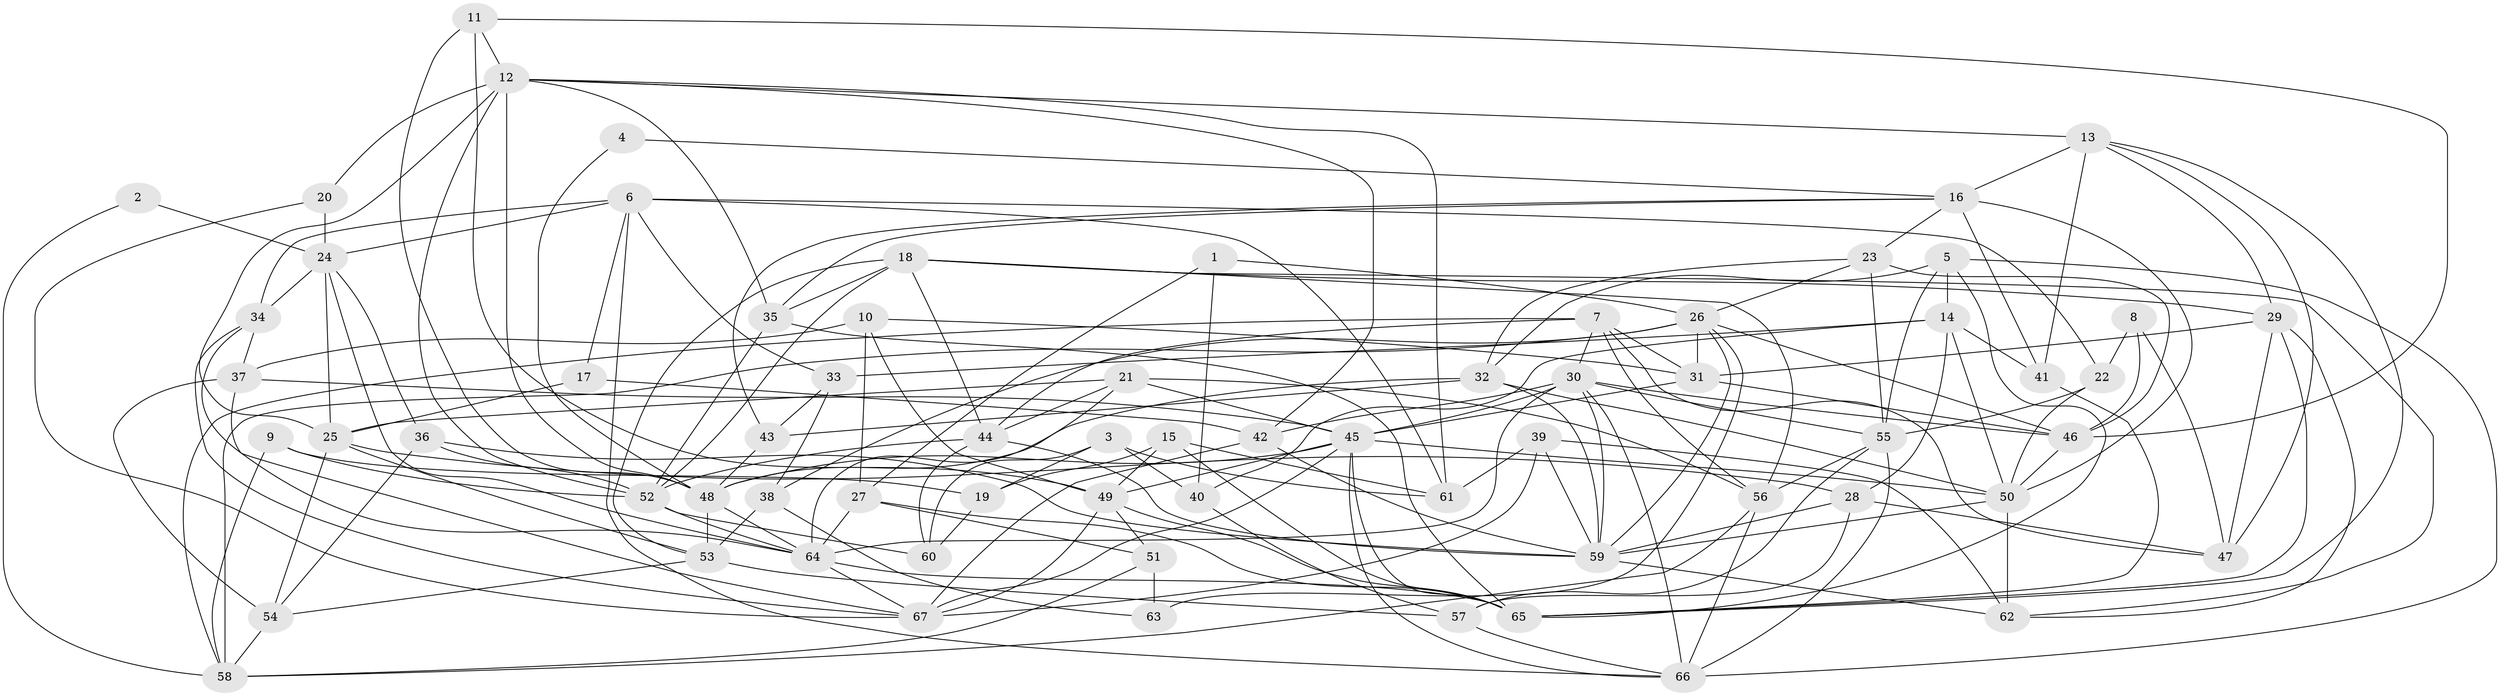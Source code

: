 // original degree distribution, {3: 0.23134328358208955, 2: 0.1417910447761194, 5: 0.21641791044776118, 6: 0.08208955223880597, 4: 0.291044776119403, 7: 0.022388059701492536, 9: 0.007462686567164179, 8: 0.007462686567164179}
// Generated by graph-tools (version 1.1) at 2025/37/03/04/25 23:37:15]
// undirected, 67 vertices, 186 edges
graph export_dot {
  node [color=gray90,style=filled];
  1;
  2;
  3;
  4;
  5;
  6;
  7;
  8;
  9;
  10;
  11;
  12;
  13;
  14;
  15;
  16;
  17;
  18;
  19;
  20;
  21;
  22;
  23;
  24;
  25;
  26;
  27;
  28;
  29;
  30;
  31;
  32;
  33;
  34;
  35;
  36;
  37;
  38;
  39;
  40;
  41;
  42;
  43;
  44;
  45;
  46;
  47;
  48;
  49;
  50;
  51;
  52;
  53;
  54;
  55;
  56;
  57;
  58;
  59;
  60;
  61;
  62;
  63;
  64;
  65;
  66;
  67;
  1 -- 26 [weight=1.0];
  1 -- 27 [weight=1.0];
  1 -- 40 [weight=1.0];
  2 -- 24 [weight=1.0];
  2 -- 58 [weight=1.0];
  3 -- 19 [weight=1.0];
  3 -- 40 [weight=1.0];
  3 -- 60 [weight=1.0];
  3 -- 61 [weight=1.0];
  4 -- 16 [weight=1.0];
  4 -- 48 [weight=1.0];
  5 -- 14 [weight=1.0];
  5 -- 32 [weight=1.0];
  5 -- 55 [weight=1.0];
  5 -- 65 [weight=1.0];
  5 -- 66 [weight=1.0];
  6 -- 17 [weight=1.0];
  6 -- 22 [weight=1.0];
  6 -- 24 [weight=1.0];
  6 -- 33 [weight=1.0];
  6 -- 34 [weight=1.0];
  6 -- 61 [weight=1.0];
  6 -- 66 [weight=1.0];
  7 -- 30 [weight=1.0];
  7 -- 31 [weight=1.0];
  7 -- 44 [weight=1.0];
  7 -- 47 [weight=1.0];
  7 -- 56 [weight=1.0];
  7 -- 58 [weight=1.0];
  8 -- 22 [weight=1.0];
  8 -- 46 [weight=1.0];
  8 -- 47 [weight=1.0];
  9 -- 19 [weight=1.0];
  9 -- 52 [weight=1.0];
  9 -- 58 [weight=1.0];
  10 -- 27 [weight=1.0];
  10 -- 31 [weight=1.0];
  10 -- 37 [weight=1.0];
  10 -- 49 [weight=1.0];
  11 -- 12 [weight=1.0];
  11 -- 46 [weight=1.0];
  11 -- 48 [weight=1.0];
  11 -- 49 [weight=1.0];
  12 -- 13 [weight=1.0];
  12 -- 20 [weight=1.0];
  12 -- 25 [weight=1.0];
  12 -- 35 [weight=1.0];
  12 -- 42 [weight=1.0];
  12 -- 48 [weight=1.0];
  12 -- 52 [weight=1.0];
  12 -- 61 [weight=1.0];
  13 -- 16 [weight=2.0];
  13 -- 29 [weight=1.0];
  13 -- 41 [weight=1.0];
  13 -- 47 [weight=1.0];
  13 -- 65 [weight=1.0];
  14 -- 28 [weight=1.0];
  14 -- 33 [weight=1.0];
  14 -- 40 [weight=1.0];
  14 -- 41 [weight=1.0];
  14 -- 50 [weight=1.0];
  15 -- 19 [weight=1.0];
  15 -- 49 [weight=1.0];
  15 -- 61 [weight=1.0];
  15 -- 65 [weight=1.0];
  16 -- 23 [weight=1.0];
  16 -- 35 [weight=1.0];
  16 -- 41 [weight=1.0];
  16 -- 43 [weight=1.0];
  16 -- 50 [weight=1.0];
  17 -- 25 [weight=1.0];
  17 -- 42 [weight=2.0];
  18 -- 29 [weight=1.0];
  18 -- 35 [weight=1.0];
  18 -- 44 [weight=1.0];
  18 -- 52 [weight=2.0];
  18 -- 53 [weight=1.0];
  18 -- 56 [weight=1.0];
  18 -- 62 [weight=1.0];
  19 -- 60 [weight=1.0];
  20 -- 24 [weight=2.0];
  20 -- 67 [weight=1.0];
  21 -- 25 [weight=1.0];
  21 -- 44 [weight=1.0];
  21 -- 45 [weight=1.0];
  21 -- 56 [weight=2.0];
  21 -- 64 [weight=1.0];
  22 -- 50 [weight=1.0];
  22 -- 55 [weight=1.0];
  23 -- 26 [weight=1.0];
  23 -- 32 [weight=1.0];
  23 -- 46 [weight=1.0];
  23 -- 55 [weight=1.0];
  24 -- 25 [weight=1.0];
  24 -- 34 [weight=2.0];
  24 -- 36 [weight=2.0];
  24 -- 64 [weight=1.0];
  25 -- 28 [weight=1.0];
  25 -- 53 [weight=1.0];
  25 -- 54 [weight=1.0];
  26 -- 31 [weight=1.0];
  26 -- 38 [weight=1.0];
  26 -- 46 [weight=1.0];
  26 -- 58 [weight=2.0];
  26 -- 59 [weight=1.0];
  26 -- 63 [weight=1.0];
  27 -- 51 [weight=1.0];
  27 -- 64 [weight=1.0];
  27 -- 65 [weight=1.0];
  28 -- 47 [weight=1.0];
  28 -- 57 [weight=1.0];
  28 -- 59 [weight=1.0];
  29 -- 31 [weight=2.0];
  29 -- 47 [weight=1.0];
  29 -- 62 [weight=1.0];
  29 -- 65 [weight=1.0];
  30 -- 42 [weight=1.0];
  30 -- 45 [weight=1.0];
  30 -- 46 [weight=1.0];
  30 -- 55 [weight=2.0];
  30 -- 59 [weight=1.0];
  30 -- 64 [weight=1.0];
  30 -- 66 [weight=1.0];
  31 -- 45 [weight=1.0];
  31 -- 46 [weight=1.0];
  32 -- 43 [weight=1.0];
  32 -- 48 [weight=1.0];
  32 -- 50 [weight=1.0];
  32 -- 59 [weight=1.0];
  33 -- 38 [weight=1.0];
  33 -- 43 [weight=1.0];
  34 -- 37 [weight=1.0];
  34 -- 64 [weight=1.0];
  34 -- 67 [weight=1.0];
  35 -- 52 [weight=1.0];
  35 -- 65 [weight=1.0];
  36 -- 52 [weight=1.0];
  36 -- 54 [weight=1.0];
  36 -- 59 [weight=1.0];
  37 -- 45 [weight=1.0];
  37 -- 54 [weight=1.0];
  37 -- 67 [weight=1.0];
  38 -- 53 [weight=1.0];
  38 -- 63 [weight=1.0];
  39 -- 59 [weight=1.0];
  39 -- 61 [weight=1.0];
  39 -- 62 [weight=1.0];
  39 -- 67 [weight=1.0];
  40 -- 57 [weight=1.0];
  41 -- 65 [weight=2.0];
  42 -- 59 [weight=1.0];
  42 -- 67 [weight=1.0];
  43 -- 48 [weight=1.0];
  44 -- 52 [weight=1.0];
  44 -- 59 [weight=1.0];
  44 -- 60 [weight=1.0];
  45 -- 48 [weight=1.0];
  45 -- 49 [weight=1.0];
  45 -- 50 [weight=1.0];
  45 -- 65 [weight=1.0];
  45 -- 66 [weight=1.0];
  45 -- 67 [weight=1.0];
  46 -- 50 [weight=1.0];
  48 -- 53 [weight=2.0];
  48 -- 64 [weight=1.0];
  49 -- 51 [weight=1.0];
  49 -- 65 [weight=1.0];
  49 -- 67 [weight=1.0];
  50 -- 59 [weight=1.0];
  50 -- 62 [weight=1.0];
  51 -- 58 [weight=1.0];
  51 -- 63 [weight=1.0];
  52 -- 60 [weight=1.0];
  52 -- 64 [weight=1.0];
  53 -- 54 [weight=1.0];
  53 -- 57 [weight=1.0];
  54 -- 58 [weight=1.0];
  55 -- 56 [weight=1.0];
  55 -- 57 [weight=1.0];
  55 -- 66 [weight=1.0];
  56 -- 58 [weight=1.0];
  56 -- 66 [weight=1.0];
  57 -- 66 [weight=1.0];
  59 -- 62 [weight=1.0];
  64 -- 65 [weight=1.0];
  64 -- 67 [weight=1.0];
}
